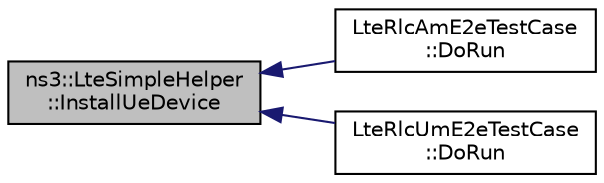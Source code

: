 digraph "ns3::LteSimpleHelper::InstallUeDevice"
{
  edge [fontname="Helvetica",fontsize="10",labelfontname="Helvetica",labelfontsize="10"];
  node [fontname="Helvetica",fontsize="10",shape=record];
  rankdir="LR";
  Node1 [label="ns3::LteSimpleHelper\l::InstallUeDevice",height=0.2,width=0.4,color="black", fillcolor="grey75", style="filled", fontcolor="black"];
  Node1 -> Node2 [dir="back",color="midnightblue",fontsize="10",style="solid"];
  Node2 [label="LteRlcAmE2eTestCase\l::DoRun",height=0.2,width=0.4,color="black", fillcolor="white", style="filled",URL="$db/d94/classLteRlcAmE2eTestCase.html#a96cf405c2fe8e9a1c878c615b185d419",tooltip="Implementation to actually run this TestCase. "];
  Node1 -> Node3 [dir="back",color="midnightblue",fontsize="10",style="solid"];
  Node3 [label="LteRlcUmE2eTestCase\l::DoRun",height=0.2,width=0.4,color="black", fillcolor="white", style="filled",URL="$d3/d91/classLteRlcUmE2eTestCase.html#afa983387e011c31df96206ec0c772127",tooltip="Implementation to actually run this TestCase. "];
}
